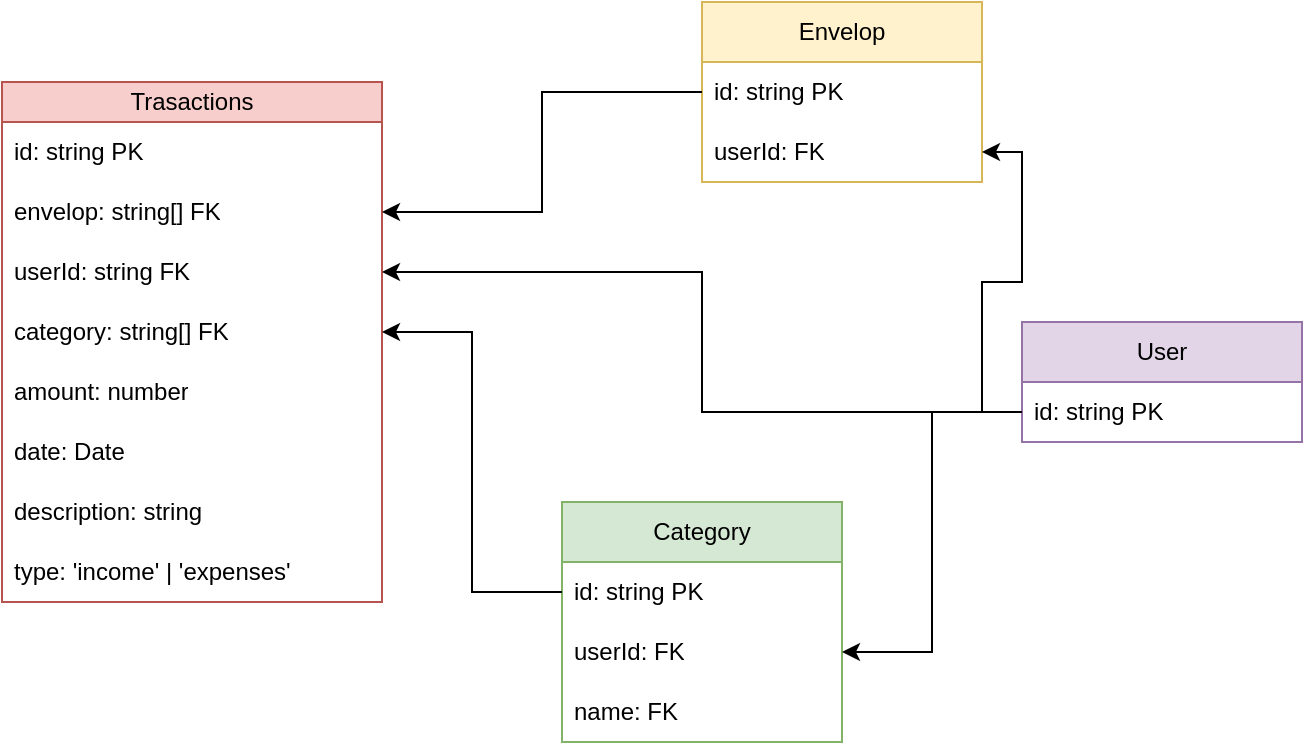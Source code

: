 <mxfile version="20.7.3" type="device"><diagram id="Q3QN1jbFQyN6F8eo4CUU" name="Страница 1"><mxGraphModel dx="1242" dy="828" grid="1" gridSize="10" guides="1" tooltips="1" connect="1" arrows="1" fold="1" page="1" pageScale="1" pageWidth="827" pageHeight="1169" math="0" shadow="0"><root><mxCell id="0"/><mxCell id="1" parent="0"/><mxCell id="7zCTIipYi7FR90v1prxV-13" value="Trasactions" style="swimlane;fontStyle=0;childLayout=stackLayout;horizontal=1;startSize=20;horizontalStack=0;resizeParent=1;resizeParentMax=0;resizeLast=0;collapsible=1;marginBottom=0;whiteSpace=wrap;html=1;fillColor=#f8cecc;strokeColor=#b85450;" vertex="1" parent="1"><mxGeometry x="100" y="170" width="190" height="260" as="geometry"/></mxCell><mxCell id="7zCTIipYi7FR90v1prxV-14" value="id: string PK" style="text;strokeColor=none;fillColor=none;align=left;verticalAlign=middle;spacingLeft=4;spacingRight=4;overflow=hidden;points=[[0,0.5],[1,0.5]];portConstraint=eastwest;rotatable=0;whiteSpace=wrap;html=1;" vertex="1" parent="7zCTIipYi7FR90v1prxV-13"><mxGeometry y="20" width="190" height="30" as="geometry"/></mxCell><mxCell id="7zCTIipYi7FR90v1prxV-17" value="envelop: string[] FK" style="text;strokeColor=none;fillColor=none;align=left;verticalAlign=middle;spacingLeft=4;spacingRight=4;overflow=hidden;points=[[0,0.5],[1,0.5]];portConstraint=eastwest;rotatable=0;whiteSpace=wrap;html=1;" vertex="1" parent="7zCTIipYi7FR90v1prxV-13"><mxGeometry y="50" width="190" height="30" as="geometry"/></mxCell><mxCell id="7zCTIipYi7FR90v1prxV-15" value="userId: string FK" style="text;strokeColor=none;fillColor=none;align=left;verticalAlign=middle;spacingLeft=4;spacingRight=4;overflow=hidden;points=[[0,0.5],[1,0.5]];portConstraint=eastwest;rotatable=0;whiteSpace=wrap;html=1;" vertex="1" parent="7zCTIipYi7FR90v1prxV-13"><mxGeometry y="80" width="190" height="30" as="geometry"/></mxCell><mxCell id="7zCTIipYi7FR90v1prxV-16" value="category: string[] FK" style="text;strokeColor=none;fillColor=none;align=left;verticalAlign=middle;spacingLeft=4;spacingRight=4;overflow=hidden;points=[[0,0.5],[1,0.5]];portConstraint=eastwest;rotatable=0;whiteSpace=wrap;html=1;" vertex="1" parent="7zCTIipYi7FR90v1prxV-13"><mxGeometry y="110" width="190" height="30" as="geometry"/></mxCell><mxCell id="7zCTIipYi7FR90v1prxV-18" value="amount: number" style="text;strokeColor=none;fillColor=none;align=left;verticalAlign=middle;spacingLeft=4;spacingRight=4;overflow=hidden;points=[[0,0.5],[1,0.5]];portConstraint=eastwest;rotatable=0;whiteSpace=wrap;html=1;" vertex="1" parent="7zCTIipYi7FR90v1prxV-13"><mxGeometry y="140" width="190" height="30" as="geometry"/></mxCell><mxCell id="7zCTIipYi7FR90v1prxV-19" value="date: Date" style="text;strokeColor=none;fillColor=none;align=left;verticalAlign=middle;spacingLeft=4;spacingRight=4;overflow=hidden;points=[[0,0.5],[1,0.5]];portConstraint=eastwest;rotatable=0;whiteSpace=wrap;html=1;" vertex="1" parent="7zCTIipYi7FR90v1prxV-13"><mxGeometry y="170" width="190" height="30" as="geometry"/></mxCell><mxCell id="7zCTIipYi7FR90v1prxV-29" value="description: string" style="text;strokeColor=none;fillColor=none;align=left;verticalAlign=middle;spacingLeft=4;spacingRight=4;overflow=hidden;points=[[0,0.5],[1,0.5]];portConstraint=eastwest;rotatable=0;whiteSpace=wrap;html=1;" vertex="1" parent="7zCTIipYi7FR90v1prxV-13"><mxGeometry y="200" width="190" height="30" as="geometry"/></mxCell><mxCell id="7zCTIipYi7FR90v1prxV-30" value="type: 'income' | 'expenses'" style="text;strokeColor=none;fillColor=none;align=left;verticalAlign=middle;spacingLeft=4;spacingRight=4;overflow=hidden;points=[[0,0.5],[1,0.5]];portConstraint=eastwest;rotatable=0;whiteSpace=wrap;html=1;" vertex="1" parent="7zCTIipYi7FR90v1prxV-13"><mxGeometry y="230" width="190" height="30" as="geometry"/></mxCell><mxCell id="7zCTIipYi7FR90v1prxV-32" value="Envelop" style="swimlane;fontStyle=0;childLayout=stackLayout;horizontal=1;startSize=30;horizontalStack=0;resizeParent=1;resizeParentMax=0;resizeLast=0;collapsible=1;marginBottom=0;whiteSpace=wrap;html=1;fillColor=#fff2cc;strokeColor=#d6b656;" vertex="1" parent="1"><mxGeometry x="450" y="130" width="140" height="90" as="geometry"/></mxCell><mxCell id="7zCTIipYi7FR90v1prxV-33" value="id: string PK" style="text;strokeColor=none;fillColor=none;align=left;verticalAlign=middle;spacingLeft=4;spacingRight=4;overflow=hidden;points=[[0,0.5],[1,0.5]];portConstraint=eastwest;rotatable=0;whiteSpace=wrap;html=1;" vertex="1" parent="7zCTIipYi7FR90v1prxV-32"><mxGeometry y="30" width="140" height="30" as="geometry"/></mxCell><mxCell id="7zCTIipYi7FR90v1prxV-35" value="userId: FK" style="text;strokeColor=none;fillColor=none;align=left;verticalAlign=middle;spacingLeft=4;spacingRight=4;overflow=hidden;points=[[0,0.5],[1,0.5]];portConstraint=eastwest;rotatable=0;whiteSpace=wrap;html=1;" vertex="1" parent="7zCTIipYi7FR90v1prxV-32"><mxGeometry y="60" width="140" height="30" as="geometry"/></mxCell><mxCell id="7zCTIipYi7FR90v1prxV-36" style="edgeStyle=orthogonalEdgeStyle;rounded=0;orthogonalLoop=1;jettySize=auto;html=1;entryX=1;entryY=0.5;entryDx=0;entryDy=0;" edge="1" parent="1" source="7zCTIipYi7FR90v1prxV-33" target="7zCTIipYi7FR90v1prxV-17"><mxGeometry relative="1" as="geometry"/></mxCell><mxCell id="7zCTIipYi7FR90v1prxV-37" value="User" style="swimlane;fontStyle=0;childLayout=stackLayout;horizontal=1;startSize=30;horizontalStack=0;resizeParent=1;resizeParentMax=0;resizeLast=0;collapsible=1;marginBottom=0;whiteSpace=wrap;html=1;fillColor=#e1d5e7;strokeColor=#9673a6;" vertex="1" parent="1"><mxGeometry x="610" y="290" width="140" height="60" as="geometry"/></mxCell><mxCell id="7zCTIipYi7FR90v1prxV-38" value="id: string PK" style="text;strokeColor=none;fillColor=none;align=left;verticalAlign=middle;spacingLeft=4;spacingRight=4;overflow=hidden;points=[[0,0.5],[1,0.5]];portConstraint=eastwest;rotatable=0;whiteSpace=wrap;html=1;" vertex="1" parent="7zCTIipYi7FR90v1prxV-37"><mxGeometry y="30" width="140" height="30" as="geometry"/></mxCell><mxCell id="7zCTIipYi7FR90v1prxV-41" style="edgeStyle=orthogonalEdgeStyle;rounded=0;orthogonalLoop=1;jettySize=auto;html=1;entryX=1;entryY=0.5;entryDx=0;entryDy=0;" edge="1" parent="1" source="7zCTIipYi7FR90v1prxV-38" target="7zCTIipYi7FR90v1prxV-35"><mxGeometry relative="1" as="geometry"/></mxCell><mxCell id="7zCTIipYi7FR90v1prxV-42" style="edgeStyle=orthogonalEdgeStyle;rounded=0;orthogonalLoop=1;jettySize=auto;html=1;entryX=1;entryY=0.5;entryDx=0;entryDy=0;" edge="1" parent="1" source="7zCTIipYi7FR90v1prxV-38" target="7zCTIipYi7FR90v1prxV-15"><mxGeometry relative="1" as="geometry"/></mxCell><mxCell id="7zCTIipYi7FR90v1prxV-43" value="Category" style="swimlane;fontStyle=0;childLayout=stackLayout;horizontal=1;startSize=30;horizontalStack=0;resizeParent=1;resizeParentMax=0;resizeLast=0;collapsible=1;marginBottom=0;whiteSpace=wrap;html=1;fillColor=#d5e8d4;strokeColor=#82b366;" vertex="1" parent="1"><mxGeometry x="380" y="380" width="140" height="120" as="geometry"/></mxCell><mxCell id="7zCTIipYi7FR90v1prxV-44" value="id: string PK" style="text;strokeColor=none;fillColor=none;align=left;verticalAlign=middle;spacingLeft=4;spacingRight=4;overflow=hidden;points=[[0,0.5],[1,0.5]];portConstraint=eastwest;rotatable=0;whiteSpace=wrap;html=1;" vertex="1" parent="7zCTIipYi7FR90v1prxV-43"><mxGeometry y="30" width="140" height="30" as="geometry"/></mxCell><mxCell id="7zCTIipYi7FR90v1prxV-45" value="userId: FK" style="text;strokeColor=none;fillColor=none;align=left;verticalAlign=middle;spacingLeft=4;spacingRight=4;overflow=hidden;points=[[0,0.5],[1,0.5]];portConstraint=eastwest;rotatable=0;whiteSpace=wrap;html=1;" vertex="1" parent="7zCTIipYi7FR90v1prxV-43"><mxGeometry y="60" width="140" height="30" as="geometry"/></mxCell><mxCell id="7zCTIipYi7FR90v1prxV-46" value="name: FK" style="text;strokeColor=none;fillColor=none;align=left;verticalAlign=middle;spacingLeft=4;spacingRight=4;overflow=hidden;points=[[0,0.5],[1,0.5]];portConstraint=eastwest;rotatable=0;whiteSpace=wrap;html=1;" vertex="1" parent="7zCTIipYi7FR90v1prxV-43"><mxGeometry y="90" width="140" height="30" as="geometry"/></mxCell><mxCell id="7zCTIipYi7FR90v1prxV-47" style="edgeStyle=orthogonalEdgeStyle;rounded=0;orthogonalLoop=1;jettySize=auto;html=1;entryX=1;entryY=0.5;entryDx=0;entryDy=0;" edge="1" parent="1" source="7zCTIipYi7FR90v1prxV-44" target="7zCTIipYi7FR90v1prxV-16"><mxGeometry relative="1" as="geometry"/></mxCell><mxCell id="7zCTIipYi7FR90v1prxV-48" style="edgeStyle=orthogonalEdgeStyle;rounded=0;orthogonalLoop=1;jettySize=auto;html=1;entryX=1;entryY=0.5;entryDx=0;entryDy=0;" edge="1" parent="1" source="7zCTIipYi7FR90v1prxV-38" target="7zCTIipYi7FR90v1prxV-45"><mxGeometry relative="1" as="geometry"/></mxCell></root></mxGraphModel></diagram></mxfile>